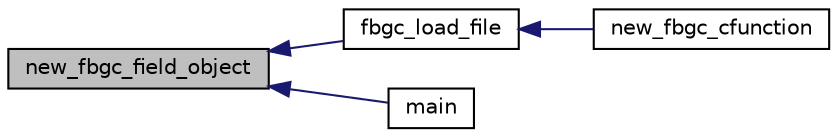 digraph "new_fbgc_field_object"
{
  edge [fontname="Helvetica",fontsize="10",labelfontname="Helvetica",labelfontsize="10"];
  node [fontname="Helvetica",fontsize="10",shape=record];
  rankdir="LR";
  Node49 [label="new_fbgc_field_object",height=0.2,width=0.4,color="black", fillcolor="grey75", style="filled", fontcolor="black"];
  Node49 -> Node50 [dir="back",color="midnightblue",fontsize="10",style="solid",fontname="Helvetica"];
  Node50 [label="fbgc_load_file",height=0.2,width=0.4,color="black", fillcolor="white", style="filled",URL="$fbgc_8h.html#a2aeeff0403205e54bd0dd187e4337b4a"];
  Node50 -> Node51 [dir="back",color="midnightblue",fontsize="10",style="solid",fontname="Helvetica"];
  Node51 [label="new_fbgc_cfunction",height=0.2,width=0.4,color="black", fillcolor="white", style="filled",URL="$fbgc__stl_8c.html#a23883ffe16d0cfdc1f70f3c31b650d2c"];
  Node49 -> Node52 [dir="back",color="midnightblue",fontsize="10",style="solid",fontname="Helvetica"];
  Node52 [label="main",height=0.2,width=0.4,color="black", fillcolor="white", style="filled",URL="$fbgc_8c.html#a3c04138a5bfe5d72780bb7e82a18e627"];
}
